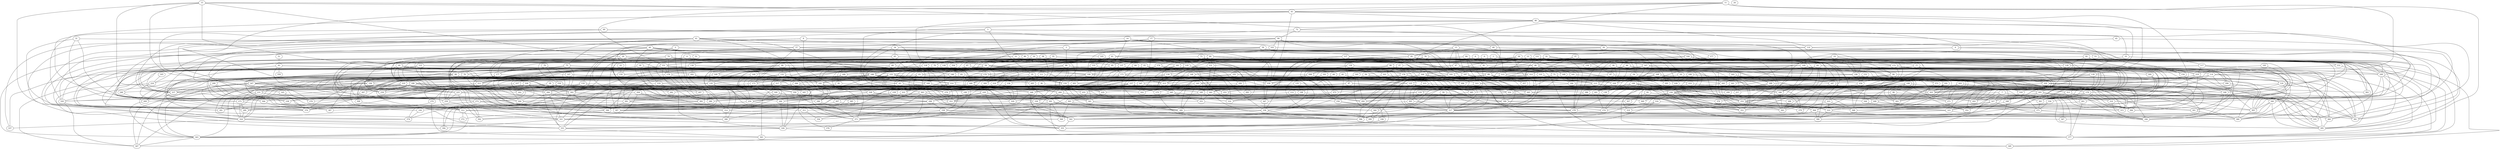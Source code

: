 strict graph "gnp_random_graph(400,0.015)" {
0;
1;
2;
3;
4;
5;
6;
7;
8;
9;
10;
11;
12;
13;
14;
15;
16;
17;
18;
19;
20;
21;
22;
23;
24;
25;
26;
27;
28;
29;
30;
31;
32;
33;
34;
35;
36;
37;
38;
39;
40;
41;
42;
43;
44;
45;
46;
47;
48;
49;
50;
51;
52;
53;
54;
55;
56;
57;
58;
59;
60;
61;
62;
63;
64;
65;
66;
67;
68;
69;
70;
71;
72;
73;
74;
75;
76;
77;
78;
79;
80;
81;
82;
83;
84;
85;
86;
87;
88;
89;
90;
91;
92;
93;
94;
95;
96;
97;
98;
99;
100;
101;
102;
103;
104;
105;
106;
107;
108;
109;
110;
111;
112;
113;
114;
115;
116;
117;
118;
119;
120;
121;
122;
123;
124;
125;
126;
127;
128;
129;
130;
131;
132;
133;
134;
135;
136;
137;
138;
139;
140;
141;
142;
143;
144;
145;
146;
147;
148;
149;
150;
151;
152;
153;
154;
155;
156;
157;
158;
159;
160;
161;
162;
163;
164;
165;
166;
167;
168;
169;
170;
171;
172;
173;
174;
175;
176;
177;
178;
179;
180;
181;
182;
183;
184;
185;
186;
187;
188;
189;
190;
191;
192;
193;
194;
195;
196;
197;
198;
199;
200;
201;
202;
203;
204;
205;
206;
207;
208;
209;
210;
211;
212;
213;
214;
215;
216;
217;
218;
219;
220;
221;
222;
223;
224;
225;
226;
227;
228;
229;
230;
231;
232;
233;
234;
235;
236;
237;
238;
239;
240;
241;
242;
243;
244;
245;
246;
247;
248;
249;
250;
251;
252;
253;
254;
255;
256;
257;
258;
259;
260;
261;
262;
263;
264;
265;
266;
267;
268;
269;
270;
271;
272;
273;
274;
275;
276;
277;
278;
279;
280;
281;
282;
283;
284;
285;
286;
287;
288;
289;
290;
291;
292;
293;
294;
295;
296;
297;
298;
299;
300;
301;
302;
303;
304;
305;
306;
307;
308;
309;
310;
311;
312;
313;
314;
315;
316;
317;
318;
319;
320;
321;
322;
323;
324;
325;
326;
327;
328;
329;
330;
331;
332;
333;
334;
335;
336;
337;
338;
339;
340;
341;
342;
343;
344;
345;
346;
347;
348;
349;
350;
351;
352;
353;
354;
355;
356;
357;
358;
359;
360;
361;
362;
363;
364;
365;
366;
367;
368;
369;
370;
371;
372;
373;
374;
375;
376;
377;
378;
379;
380;
381;
382;
383;
384;
385;
386;
387;
388;
389;
390;
391;
392;
393;
394;
395;
396;
397;
398;
399;
0 -- 320  [is_available=True, prob="0.679645601974"];
0 -- 95  [is_available=True, prob="0.790019037226"];
0 -- 54  [is_available=True, prob="0.395964066493"];
0 -- 377  [is_available=True, prob="0.363215253282"];
0 -- 91  [is_available=True, prob="1.0"];
0 -- 223  [is_available=True, prob="0.750804526334"];
1 -- 353  [is_available=True, prob="1.0"];
1 -- 324  [is_available=True, prob="0.544970585713"];
1 -- 243  [is_available=True, prob="0.21635252491"];
1 -- 313  [is_available=True, prob="1.0"];
1 -- 249  [is_available=True, prob="0.0806254782501"];
1 -- 95  [is_available=True, prob="0.00327960395679"];
2 -- 226  [is_available=True, prob="0.223494877987"];
2 -- 282  [is_available=True, prob="0.807001722435"];
2 -- 60  [is_available=True, prob="1.0"];
2 -- 250  [is_available=True, prob="1.0"];
2 -- 102  [is_available=True, prob="0.704553345137"];
3 -- 196  [is_available=True, prob="0.715447610945"];
3 -- 10  [is_available=True, prob="0.38996783559"];
3 -- 20  [is_available=True, prob="0.103111880903"];
3 -- 85  [is_available=True, prob="0.348660464331"];
3 -- 343  [is_available=True, prob="0.567226260669"];
3 -- 88  [is_available=True, prob="1.0"];
3 -- 298  [is_available=True, prob="0.597866639148"];
4 -- 240  [is_available=True, prob="0.0581241886365"];
4 -- 250  [is_available=True, prob="0.972760253046"];
4 -- 172  [is_available=True, prob="1.0"];
4 -- 262  [is_available=True, prob="0.972739860661"];
5 -- 249  [is_available=True, prob="1.0"];
5 -- 33  [is_available=True, prob="0.200553745397"];
5 -- 35  [is_available=True, prob="1.0"];
5 -- 237  [is_available=True, prob="0.827086132594"];
5 -- 41  [is_available=True, prob="0.810950983222"];
6 -- 81  [is_available=True, prob="0.985844748178"];
6 -- 290  [is_available=True, prob="1.0"];
6 -- 252  [is_available=True, prob="1.0"];
6 -- 362  [is_available=True, prob="0.992226746359"];
6 -- 177  [is_available=True, prob="0.640102901082"];
7 -- 331  [is_available=True, prob="1.0"];
7 -- 292  [is_available=True, prob="0.30284173466"];
7 -- 261  [is_available=True, prob="0.179159506127"];
7 -- 327  [is_available=True, prob="0.802066666572"];
8 -- 324  [is_available=True, prob="0.190742519113"];
8 -- 199  [is_available=True, prob="0.776187295058"];
8 -- 103  [is_available=True, prob="0.206950205442"];
8 -- 150  [is_available=True, prob="1.0"];
8 -- 376  [is_available=True, prob="0.319010730427"];
8 -- 62  [is_available=True, prob="1.0"];
8 -- 383  [is_available=True, prob="0.404147345949"];
9 -- 80  [is_available=True, prob="0.348727065874"];
9 -- 154  [is_available=True, prob="0.971560671145"];
9 -- 12  [is_available=True, prob="1.0"];
9 -- 381  [is_available=True, prob="0.915967607208"];
10 -- 384  [is_available=True, prob="0.761780133118"];
10 -- 228  [is_available=True, prob="0.749460499834"];
10 -- 247  [is_available=True, prob="0.241981802595"];
11 -- 194  [is_available=True, prob="0.323571862574"];
11 -- 43  [is_available=True, prob="0.114762951107"];
11 -- 395  [is_available=True, prob="0.684011249124"];
11 -- 114  [is_available=True, prob="0.468142495474"];
11 -- 151  [is_available=True, prob="0.979660262394"];
11 -- 87  [is_available=True, prob="0.975908958258"];
12 -- 362  [is_available=True, prob="0.184516309952"];
12 -- 141  [is_available=True, prob="0.882109380933"];
12 -- 113  [is_available=True, prob="0.0469377093556"];
12 -- 23  [is_available=True, prob="0.323451746506"];
12 -- 219  [is_available=True, prob="1.0"];
12 -- 126  [is_available=True, prob="0.677063343305"];
13 -- 196  [is_available=True, prob="0.486396984264"];
13 -- 197  [is_available=True, prob="1.0"];
13 -- 70  [is_available=True, prob="0.57264008575"];
13 -- 47  [is_available=True, prob="0.469499833994"];
13 -- 212  [is_available=True, prob="0.0559949873228"];
13 -- 85  [is_available=True, prob="0.512291549715"];
13 -- 94  [is_available=True, prob="0.452457308898"];
14 -- 57  [is_available=True, prob="0.355863613128"];
14 -- 113  [is_available=True, prob="1.0"];
14 -- 230  [is_available=True, prob="0.363399396646"];
14 -- 95  [is_available=True, prob="1.0"];
15 -- 98  [is_available=True, prob="0.641748611747"];
15 -- 231  [is_available=True, prob="0.184360806542"];
15 -- 264  [is_available=True, prob="0.517591212277"];
15 -- 43  [is_available=True, prob="1.0"];
15 -- 178  [is_available=True, prob="0.744670847946"];
15 -- 372  [is_available=True, prob="1.0"];
15 -- 89  [is_available=True, prob="0.0417312929526"];
16 -- 129  [is_available=True, prob="0.81828411084"];
16 -- 132  [is_available=True, prob="0.0988624562063"];
16 -- 140  [is_available=True, prob="0.92034793192"];
16 -- 54  [is_available=True, prob="1.0"];
16 -- 25  [is_available=True, prob="0.412611482651"];
16 -- 63  [is_available=True, prob="0.990526366058"];
17 -- 70  [is_available=True, prob="0.619830199452"];
17 -- 203  [is_available=True, prob="0.0901810246775"];
17 -- 304  [is_available=True, prob="0.535914447969"];
17 -- 49  [is_available=True, prob="0.920410776617"];
17 -- 147  [is_available=True, prob="1.0"];
17 -- 309  [is_available=True, prob="0.762507376733"];
17 -- 156  [is_available=True, prob="0.673417563098"];
18 -- 297  [is_available=True, prob="0.0444465403235"];
18 -- 274  [is_available=True, prob="0.791313833428"];
18 -- 211  [is_available=True, prob="1.0"];
18 -- 221  [is_available=True, prob="0.305071612917"];
18 -- 382  [is_available=True, prob="0.709764272138"];
19 -- 364  [is_available=True, prob="0.425478368157"];
19 -- 115  [is_available=True, prob="0.576818847943"];
19 -- 172  [is_available=True, prob="0.581675868987"];
19 -- 243  [is_available=True, prob="0.730786533457"];
20 -- 225  [is_available=True, prob="0.0130795472221"];
20 -- 388  [is_available=True, prob="0.186055723369"];
20 -- 329  [is_available=True, prob="0.599014253182"];
20 -- 280  [is_available=True, prob="0.997016777294"];
20 -- 186  [is_available=True, prob="0.458513187856"];
20 -- 155  [is_available=True, prob="1.0"];
21 -- 68  [is_available=True, prob="1.0"];
21 -- 328  [is_available=True, prob="0.892078972426"];
21 -- 201  [is_available=True, prob="0.876680960404"];
21 -- 275  [is_available=True, prob="0.806684964489"];
21 -- 292  [is_available=True, prob="0.263408042139"];
21 -- 283  [is_available=True, prob="0.589922921963"];
21 -- 95  [is_available=True, prob="1.0"];
22 -- 150  [is_available=True, prob="0.636955173773"];
23 -- 384  [is_available=True, prob="0.348880933876"];
23 -- 324  [is_available=True, prob="1.0"];
23 -- 229  [is_available=True, prob="0.619237464246"];
23 -- 358  [is_available=True, prob="1.0"];
23 -- 231  [is_available=True, prob="0.415457931206"];
23 -- 329  [is_available=True, prob="0.540891052944"];
23 -- 63  [is_available=True, prob="1.0"];
25 -- 176  [is_available=True, prob="0.78122527988"];
25 -- 98  [is_available=True, prob="0.496641329477"];
25 -- 199  [is_available=True, prob="1.0"];
25 -- 360  [is_available=True, prob="0.645014966123"];
25 -- 393  [is_available=True, prob="1.0"];
25 -- 140  [is_available=True, prob="0.758399881381"];
25 -- 147  [is_available=True, prob="0.186219541165"];
25 -- 182  [is_available=True, prob="0.779773700671"];
25 -- 284  [is_available=True, prob="1.0"];
26 -- 128  [is_available=True, prob="0.054167015591"];
26 -- 228  [is_available=True, prob="0.846193190112"];
26 -- 70  [is_available=True, prob="0.591739138932"];
26 -- 102  [is_available=True, prob="0.632229252837"];
26 -- 397  [is_available=True, prob="1.0"];
26 -- 313  [is_available=True, prob="0.706982572319"];
26 -- 164  [is_available=True, prob="0.25585676628"];
26 -- 315  [is_available=True, prob="0.382479287707"];
27 -- 368  [is_available=True, prob="0.0034944954703"];
27 -- 221  [is_available=True, prob="0.0631802017553"];
27 -- 134  [is_available=True, prob="0.476091588567"];
28 -- 275  [is_available=True, prob="1.0"];
28 -- 289  [is_available=True, prob="0.257547181115"];
28 -- 274  [is_available=True, prob="0.111780030984"];
28 -- 235  [is_available=True, prob="0.575663975498"];
29 -- 192  [is_available=True, prob="1.0"];
29 -- 320  [is_available=True, prob="1.0"];
29 -- 76  [is_available=True, prob="0.24880642798"];
29 -- 48  [is_available=True, prob="0.0385041286606"];
29 -- 307  [is_available=True, prob="0.816034142856"];
29 -- 284  [is_available=True, prob="0.860809139707"];
30 -- 115  [is_available=True, prob="1.0"];
30 -- 256  [is_available=True, prob="1.0"];
30 -- 67  [is_available=True, prob="0.284393632195"];
30 -- 196  [is_available=True, prob="0.597212390432"];
30 -- 183  [is_available=True, prob="0.532256889763"];
31 -- 304  [is_available=True, prob="1.0"];
31 -- 57  [is_available=True, prob="0.490364786112"];
31 -- 238  [is_available=True, prob="0.561201887343"];
31 -- 376  [is_available=True, prob="0.0631904453241"];
32 -- 137  [is_available=True, prob="0.178893774466"];
32 -- 48  [is_available=True, prob="0.758472637025"];
32 -- 273  [is_available=True, prob="0.200187322893"];
32 -- 278  [is_available=True, prob="0.623661388995"];
32 -- 249  [is_available=True, prob="0.695090817627"];
32 -- 89  [is_available=True, prob="1.0"];
32 -- 223  [is_available=True, prob="0.1354531647"];
33 -- 268  [is_available=True, prob="0.34004930352"];
33 -- 172  [is_available=True, prob="0.211205387137"];
34 -- 80  [is_available=True, prob="1.0"];
34 -- 65  [is_available=True, prob="0.0452828531299"];
34 -- 395  [is_available=True, prob="0.0565401170037"];
34 -- 229  [is_available=True, prob="1.0"];
34 -- 391  [is_available=True, prob="0.411956344481"];
35 -- 386  [is_available=True, prob="0.802581418253"];
35 -- 262  [is_available=True, prob="1.0"];
35 -- 268  [is_available=True, prob="1.0"];
35 -- 390  [is_available=True, prob="0.974641681599"];
35 -- 158  [is_available=True, prob="0.980305455325"];
35 -- 159  [is_available=True, prob="0.635071343787"];
36 -- 265  [is_available=True, prob="0.847416040294"];
36 -- 302  [is_available=True, prob="1.0"];
37 -- 48  [is_available=True, prob="1.0"];
37 -- 67  [is_available=True, prob="0.0861436743179"];
37 -- 212  [is_available=True, prob="0.70780899697"];
38 -- 97  [is_available=True, prob="0.622514035418"];
38 -- 314  [is_available=True, prob="0.947825966629"];
38 -- 291  [is_available=True, prob="1.0"];
38 -- 332  [is_available=True, prob="0.398843645626"];
38 -- 327  [is_available=True, prob="1.0"];
39 -- 224  [is_available=True, prob="0.932001687411"];
39 -- 196  [is_available=True, prob="0.770632988472"];
39 -- 102  [is_available=True, prob="1.0"];
39 -- 78  [is_available=True, prob="0.526062129758"];
39 -- 61  [is_available=True, prob="1.0"];
39 -- 190  [is_available=True, prob="1.0"];
40 -- 290  [is_available=True, prob="0.134694428044"];
40 -- 329  [is_available=True, prob="1.0"];
40 -- 76  [is_available=True, prob="0.497030229823"];
40 -- 52  [is_available=True, prob="0.0533876077087"];
40 -- 276  [is_available=True, prob="0.537980634312"];
40 -- 58  [is_available=True, prob="0.753037396802"];
40 -- 220  [is_available=True, prob="1.0"];
40 -- 350  [is_available=True, prob="0.813413422465"];
41 -- 192  [is_available=True, prob="0.611701368672"];
41 -- 259  [is_available=True, prob="0.723690289978"];
41 -- 75  [is_available=True, prob="1.0"];
41 -- 110  [is_available=True, prob="1.0"];
41 -- 337  [is_available=True, prob="0.279949919513"];
41 -- 309  [is_available=True, prob="0.977141988571"];
41 -- 374  [is_available=True, prob="0.00622898399033"];
41 -- 120  [is_available=True, prob="1.0"];
41 -- 188  [is_available=True, prob="1.0"];
42 -- 323  [is_available=True, prob="1.0"];
42 -- 358  [is_available=True, prob="0.606188624759"];
42 -- 214  [is_available=True, prob="0.901589740968"];
43 -- 230  [is_available=True, prob="0.0102765649199"];
43 -- 203  [is_available=True, prob="0.162000877643"];
43 -- 46  [is_available=True, prob="0.914902077181"];
43 -- 275  [is_available=True, prob="0.13439889262"];
43 -- 139  [is_available=True, prob="0.0673505851483"];
43 -- 118  [is_available=True, prob="0.102349560871"];
44 -- 218  [is_available=True, prob="0.599371557846"];
44 -- 318  [is_available=True, prob="1.0"];
44 -- 198  [is_available=True, prob="0.134856307954"];
45 -- 340  [is_available=True, prob="0.899181957395"];
45 -- 110  [is_available=True, prob="1.0"];
46 -- 72  [is_available=True, prob="0.271773051974"];
46 -- 110  [is_available=True, prob="0.840776137298"];
46 -- 360  [is_available=True, prob="0.272164203528"];
46 -- 247  [is_available=True, prob="0.975353061261"];
46 -- 319  [is_available=True, prob="0.668588296507"];
46 -- 252  [is_available=True, prob="1.0"];
46 -- 63  [is_available=True, prob="0.127353109179"];
47 -- 71  [is_available=True, prob="1.0"];
47 -- 361  [is_available=True, prob="1.0"];
47 -- 399  [is_available=True, prob="1.0"];
47 -- 178  [is_available=True, prob="1.0"];
47 -- 373  [is_available=True, prob="1.0"];
47 -- 281  [is_available=True, prob="0.00886954941013"];
48 -- 294  [is_available=True, prob="0.560926293"];
48 -- 101  [is_available=True, prob="1.0"];
48 -- 166  [is_available=True, prob="0.369724486779"];
48 -- 149  [is_available=True, prob="0.192450792581"];
48 -- 56  [is_available=True, prob="1.0"];
48 -- 155  [is_available=True, prob="0.371129278181"];
48 -- 124  [is_available=True, prob="0.703724023007"];
49 -- 360  [is_available=True, prob="1.0"];
49 -- 284  [is_available=True, prob="0.552491429478"];
49 -- 85  [is_available=True, prob="1.0"];
49 -- 241  [is_available=True, prob="0.751164618756"];
50 -- 192  [is_available=True, prob="0.312870388141"];
50 -- 53  [is_available=True, prob="0.622024272339"];
50 -- 277  [is_available=True, prob="0.548988464919"];
50 -- 159  [is_available=True, prob="1.0"];
50 -- 253  [is_available=True, prob="0.125083224215"];
50 -- 319  [is_available=True, prob="0.0841498099086"];
51 -- 93  [is_available=True, prob="0.635272697872"];
52 -- 136  [is_available=True, prob="0.379993988516"];
52 -- 302  [is_available=True, prob="0.385338655027"];
52 -- 206  [is_available=True, prob="0.376760385706"];
53 -- 117  [is_available=True, prob="0.535887269208"];
54 -- 396  [is_available=True, prob="0.711323579883"];
54 -- 220  [is_available=True, prob="0.921154193839"];
54 -- 233  [is_available=True, prob="0.0207720424848"];
55 -- 354  [is_available=True, prob="0.43324941926"];
55 -- 355  [is_available=True, prob="0.061862356119"];
55 -- 388  [is_available=True, prob="0.177307014527"];
55 -- 169  [is_available=True, prob="0.0024820649698"];
55 -- 77  [is_available=True, prob="0.203891022136"];
55 -- 310  [is_available=True, prob="1.0"];
55 -- 89  [is_available=True, prob="1.0"];
56 -- 228  [is_available=True, prob="1.0"];
56 -- 295  [is_available=True, prob="0.977231097166"];
56 -- 210  [is_available=True, prob="0.36431124161"];
56 -- 245  [is_available=True, prob="0.325200497112"];
56 -- 317  [is_available=True, prob="0.4665301103"];
56 -- 382  [is_available=True, prob="0.414145328632"];
57 -- 261  [is_available=True, prob="0.711778458427"];
57 -- 105  [is_available=True, prob="0.963822931224"];
57 -- 173  [is_available=True, prob="0.314293399599"];
57 -- 80  [is_available=True, prob="0.994956933961"];
57 -- 302  [is_available=True, prob="0.00775461931685"];
57 -- 250  [is_available=True, prob="0.885417142087"];
58 -- 259  [is_available=True, prob="0.988658895252"];
58 -- 326  [is_available=True, prob="0.395033652784"];
58 -- 369  [is_available=True, prob="0.6282799192"];
58 -- 170  [is_available=True, prob="0.710537817529"];
58 -- 200  [is_available=True, prob="1.0"];
58 -- 338  [is_available=True, prob="0.173958064707"];
58 -- 190  [is_available=True, prob="0.876132244571"];
58 -- 159  [is_available=True, prob="0.453807983953"];
59 -- 268  [is_available=True, prob="0.0325192037463"];
59 -- 317  [is_available=True, prob="0.815354829436"];
59 -- 389  [is_available=True, prob="0.978300359677"];
60 -- 128  [is_available=True, prob="0.52771921087"];
60 -- 395  [is_available=True, prob="0.632225072659"];
60 -- 326  [is_available=True, prob="0.578242446984"];
60 -- 267  [is_available=True, prob="0.194480442866"];
60 -- 300  [is_available=True, prob="1.0"];
60 -- 174  [is_available=True, prob="1.0"];
60 -- 272  [is_available=True, prob="0.068707848353"];
60 -- 245  [is_available=True, prob="0.93266964998"];
60 -- 348  [is_available=True, prob="0.620454649153"];
60 -- 95  [is_available=True, prob="0.384694190779"];
61 -- 388  [is_available=True, prob="0.444197177"];
61 -- 133  [is_available=True, prob="1.0"];
61 -- 237  [is_available=True, prob="0.611263989855"];
61 -- 185  [is_available=True, prob="0.369976392977"];
61 -- 153  [is_available=True, prob="1.0"];
61 -- 293  [is_available=True, prob="0.529119895909"];
61 -- 159  [is_available=True, prob="0.942837220512"];
62 -- 325  [is_available=True, prob="1.0"];
62 -- 335  [is_available=True, prob="0.693297683701"];
62 -- 144  [is_available=True, prob="1.0"];
62 -- 213  [is_available=True, prob="0.129285083402"];
62 -- 346  [is_available=True, prob="0.036432307991"];
62 -- 252  [is_available=True, prob="0.0124278165116"];
63 -- 345  [is_available=True, prob="1.0"];
63 -- 248  [is_available=True, prob="0.369178679062"];
63 -- 185  [is_available=True, prob="0.923532325688"];
63 -- 286  [is_available=True, prob="0.594561319599"];
64 -- 275  [is_available=True, prob="0.313198131172"];
64 -- 171  [is_available=True, prob="0.580217761438"];
64 -- 236  [is_available=True, prob="1.0"];
64 -- 389  [is_available=True, prob="0.883137127484"];
65 -- 230  [is_available=True, prob="0.692184436928"];
65 -- 329  [is_available=True, prob="0.128199181441"];
65 -- 181  [is_available=True, prob="0.546687978013"];
65 -- 183  [is_available=True, prob="0.742145279442"];
65 -- 281  [is_available=True, prob="0.755004289659"];
65 -- 218  [is_available=True, prob="0.49012139641"];
65 -- 382  [is_available=True, prob="1.0"];
66 -- 241  [is_available=True, prob="0.479062010788"];
66 -- 365  [is_available=True, prob="1.0"];
66 -- 208  [is_available=True, prob="0.222166708463"];
66 -- 113  [is_available=True, prob="0.307092654769"];
66 -- 371  [is_available=True, prob="1.0"];
66 -- 281  [is_available=True, prob="0.249724644344"];
66 -- 154  [is_available=True, prob="0.536293928873"];
66 -- 187  [is_available=True, prob="1.0"];
66 -- 191  [is_available=True, prob="0.539044011634"];
67 -- 147  [is_available=True, prob="0.512151296441"];
67 -- 244  [is_available=True, prob="1.0"];
68 -- 192  [is_available=True, prob="0.735688686707"];
68 -- 196  [is_available=True, prob="0.973204233313"];
68 -- 302  [is_available=True, prob="0.685278047586"];
68 -- 176  [is_available=True, prob="1.0"];
68 -- 376  [is_available=True, prob="0.394718645317"];
68 -- 243  [is_available=True, prob="0.65845403012"];
68 -- 120  [is_available=True, prob="0.323931832313"];
69 -- 320  [is_available=True, prob="0.743031251237"];
69 -- 276  [is_available=True, prob="0.745438364452"];
69 -- 99  [is_available=True, prob="0.581700595388"];
69 -- 124  [is_available=True, prob="0.676177454827"];
70 -- 301  [is_available=True, prob="0.358181419834"];
70 -- 216  [is_available=True, prob="1.0"];
70 -- 207  [is_available=True, prob="0.282333358853"];
71 -- 325  [is_available=True, prob="0.423442343334"];
71 -- 361  [is_available=True, prob="0.913761886905"];
71 -- 207  [is_available=True, prob="1.0"];
71 -- 184  [is_available=True, prob="0.625669943874"];
71 -- 115  [is_available=True, prob="0.706067903175"];
71 -- 119  [is_available=True, prob="1.0"];
71 -- 120  [is_available=True, prob="0.893744933064"];
72 -- 241  [is_available=True, prob="0.904983598462"];
72 -- 99  [is_available=True, prob="0.0389209594571"];
72 -- 279  [is_available=True, prob="1.0"];
73 -- 352  [is_available=True, prob="0.691132160322"];
73 -- 185  [is_available=True, prob="0.500732656983"];
73 -- 118  [is_available=True, prob="0.858507727321"];
74 -- 137  [is_available=True, prob="0.796431186087"];
74 -- 172  [is_available=True, prob="0.503369214515"];
74 -- 397  [is_available=True, prob="0.185731626138"];
74 -- 304  [is_available=True, prob="0.0498787499299"];
74 -- 178  [is_available=True, prob="0.269206487745"];
74 -- 83  [is_available=True, prob="0.892842300218"];
74 -- 361  [is_available=True, prob="0.710791440451"];
74 -- 186  [is_available=True, prob="0.862447153585"];
75 -- 390  [is_available=True, prob="0.558664799995"];
75 -- 294  [is_available=True, prob="1.0"];
75 -- 332  [is_available=True, prob="0.927133983891"];
75 -- 237  [is_available=True, prob="0.999682753361"];
75 -- 76  [is_available=True, prob="0.848098840985"];
75 -- 146  [is_available=True, prob="0.481441568518"];
75 -- 382  [is_available=True, prob="0.863734509732"];
76 -- 302  [is_available=True, prob="0.741595504443"];
76 -- 145  [is_available=True, prob="1.0"];
76 -- 211  [is_available=True, prob="0.0676677748824"];
76 -- 379  [is_available=True, prob="0.331392622352"];
77 -- 271  [is_available=True, prob="0.345866526491"];
77 -- 183  [is_available=True, prob="0.573874787294"];
77 -- 148  [is_available=True, prob="0.494673309049"];
78 -- 170  [is_available=True, prob="0.979621263698"];
78 -- 349  [is_available=True, prob="0.484871230582"];
78 -- 175  [is_available=True, prob="0.120198556148"];
78 -- 368  [is_available=True, prob="0.876090260977"];
78 -- 214  [is_available=True, prob="1.0"];
78 -- 90  [is_available=True, prob="1.0"];
78 -- 317  [is_available=True, prob="0.464503402986"];
79 -- 234  [is_available=True, prob="0.240818629331"];
79 -- 107  [is_available=True, prob="0.308254155358"];
80 -- 137  [is_available=True, prob="0.00404596596658"];
80 -- 386  [is_available=True, prob="0.820238707482"];
80 -- 177  [is_available=True, prob="0.28508825714"];
80 -- 278  [is_available=True, prob="0.186477971412"];
80 -- 312  [is_available=True, prob="0.0734244317442"];
81 -- 265  [is_available=True, prob="0.934989168775"];
81 -- 162  [is_available=True, prob="1.0"];
81 -- 309  [is_available=True, prob="0.648982792527"];
82 -- 369  [is_available=True, prob="0.397532510617"];
82 -- 307  [is_available=True, prob="0.314167054969"];
82 -- 381  [is_available=True, prob="0.0700701440102"];
83 -- 240  [is_available=True, prob="0.175981418196"];
83 -- 376  [is_available=True, prob="0.634122813929"];
83 -- 125  [is_available=True, prob="1.0"];
84 -- 225  [is_available=True, prob="0.0125683601427"];
84 -- 295  [is_available=True, prob="0.635649447926"];
84 -- 232  [is_available=True, prob="1.0"];
84 -- 137  [is_available=True, prob="0.711073741565"];
84 -- 234  [is_available=True, prob="0.319046465035"];
84 -- 240  [is_available=True, prob="0.238736423219"];
84 -- 146  [is_available=True, prob="1.0"];
84 -- 265  [is_available=True, prob="0.777626689806"];
84 -- 346  [is_available=True, prob="0.52721131936"];
84 -- 156  [is_available=True, prob="0.0530686311417"];
84 -- 94  [is_available=True, prob="0.517804927236"];
85 -- 167  [is_available=True, prob="0.22922294967"];
85 -- 264  [is_available=True, prob="0.605893991132"];
85 -- 361  [is_available=True, prob="0.115917058607"];
85 -- 335  [is_available=True, prob="0.556010495747"];
85 -- 242  [is_available=True, prob="0.458905144562"];
85 -- 151  [is_available=True, prob="1.0"];
85 -- 345  [is_available=True, prob="0.243778055604"];
85 -- 383  [is_available=True, prob="0.723130878072"];
85 -- 159  [is_available=True, prob="1.0"];
86 -- 258  [is_available=True, prob="1.0"];
86 -- 132  [is_available=True, prob="0.330778878737"];
86 -- 230  [is_available=True, prob="0.720585384328"];
86 -- 358  [is_available=True, prob="0.0301698668947"];
86 -- 330  [is_available=True, prob="0.148029421568"];
86 -- 366  [is_available=True, prob="0.230028489557"];
86 -- 377  [is_available=True, prob="0.931054660471"];
87 -- 257  [is_available=True, prob="0.805533967547"];
87 -- 322  [is_available=True, prob="0.8068986665"];
87 -- 361  [is_available=True, prob="1.0"];
87 -- 239  [is_available=True, prob="0.671210386545"];
87 -- 278  [is_available=True, prob="0.314489054762"];
87 -- 175  [is_available=True, prob="1.0"];
88 -- 228  [is_available=True, prob="1.0"];
88 -- 205  [is_available=True, prob="1.0"];
88 -- 237  [is_available=True, prob="0.0109626686098"];
88 -- 240  [is_available=True, prob="0.322634549725"];
88 -- 113  [is_available=True, prob="0.499582229356"];
88 -- 120  [is_available=True, prob="0.360337567426"];
88 -- 260  [is_available=True, prob="1.0"];
88 -- 251  [is_available=True, prob="1.0"];
89 -- 320  [is_available=True, prob="0.724577923078"];
89 -- 357  [is_available=True, prob="0.289040961613"];
89 -- 374  [is_available=True, prob="1.0"];
89 -- 184  [is_available=True, prob="0.452561389365"];
89 -- 377  [is_available=True, prob="0.245419300561"];
89 -- 317  [is_available=True, prob="0.309097441901"];
90 -- 164  [is_available=True, prob="0.501167117941"];
90 -- 102  [is_available=True, prob="0.573554240631"];
90 -- 380  [is_available=True, prob="0.193123313097"];
90 -- 396  [is_available=True, prob="0.531829485739"];
90 -- 142  [is_available=True, prob="0.633435350059"];
90 -- 246  [is_available=True, prob="0.246581431385"];
90 -- 252  [is_available=True, prob="0.0656997730106"];
91 -- 299  [is_available=True, prob="0.676599695033"];
91 -- 275  [is_available=True, prob="0.564047381956"];
92 -- 128  [is_available=True, prob="0.176004400285"];
92 -- 331  [is_available=True, prob="0.959687217942"];
92 -- 236  [is_available=True, prob="1.0"];
92 -- 365  [is_available=True, prob="0.606313476017"];
92 -- 219  [is_available=True, prob="0.0476539019539"];
92 -- 348  [is_available=True, prob="0.404200634892"];
93 -- 258  [is_available=True, prob="0.994179602829"];
93 -- 387  [is_available=True, prob="1.0"];
93 -- 359  [is_available=True, prob="0.466835482607"];
93 -- 332  [is_available=True, prob="0.553986253885"];
93 -- 188  [is_available=True, prob="0.335044863313"];
94 -- 257  [is_available=True, prob="0.12565443992"];
94 -- 115  [is_available=True, prob="0.486442909328"];
94 -- 293  [is_available=True, prob="1.0"];
95 -- 171  [is_available=True, prob="0.115038644736"];
95 -- 206  [is_available=True, prob="0.302987785128"];
95 -- 347  [is_available=True, prob="0.345885908488"];
96 -- 393  [is_available=True, prob="1.0"];
96 -- 306  [is_available=True, prob="1.0"];
96 -- 301  [is_available=True, prob="0.0569719609308"];
97 -- 188  [is_available=True, prob="0.566504319908"];
97 -- 180  [is_available=True, prob="0.806392651156"];
97 -- 149  [is_available=True, prob="1.0"];
98 -- 224  [is_available=True, prob="1.0"];
98 -- 390  [is_available=True, prob="0.263980256837"];
98 -- 391  [is_available=True, prob="0.102615872686"];
98 -- 115  [is_available=True, prob="0.352183768137"];
98 -- 254  [is_available=True, prob="0.0466997197427"];
98 -- 350  [is_available=True, prob="0.906461590991"];
99 -- 166  [is_available=True, prob="1.0"];
99 -- 103  [is_available=True, prob="0.699822181511"];
99 -- 235  [is_available=True, prob="0.106135294197"];
99 -- 116  [is_available=True, prob="1.0"];
99 -- 182  [is_available=True, prob="0.788430488302"];
99 -- 317  [is_available=True, prob="0.712553429841"];
100 -- 138  [is_available=True, prob="0.112507707252"];
100 -- 381  [is_available=True, prob="0.134494586117"];
100 -- 228  [is_available=True, prob="0.0643696997888"];
100 -- 125  [is_available=True, prob="0.267906981796"];
100 -- 333  [is_available=True, prob="1.0"];
101 -- 376  [is_available=True, prob="1.0"];
101 -- 386  [is_available=True, prob="0.457652623733"];
101 -- 220  [is_available=True, prob="0.555062378622"];
101 -- 173  [is_available=True, prob="0.222460158133"];
102 -- 395  [is_available=True, prob="0.530468304918"];
102 -- 396  [is_available=True, prob="1.0"];
102 -- 271  [is_available=True, prob="0.139128765043"];
102 -- 339  [is_available=True, prob="1.0"];
103 -- 104  [is_available=True, prob="0.591016996954"];
103 -- 126  [is_available=True, prob="0.225671106626"];
104 -- 137  [is_available=True, prob="0.473761807461"];
104 -- 365  [is_available=True, prob="0.133862942749"];
104 -- 176  [is_available=True, prob="0.151729470841"];
104 -- 153  [is_available=True, prob="0.423394422897"];
104 -- 154  [is_available=True, prob="0.0788476932617"];
104 -- 190  [is_available=True, prob="0.412435071868"];
105 -- 129  [is_available=True, prob="0.731169321623"];
106 -- 225  [is_available=True, prob="0.715388885384"];
106 -- 321  [is_available=True, prob="0.57407065743"];
106 -- 138  [is_available=True, prob="0.285271567749"];
106 -- 395  [is_available=True, prob="0.726091869236"];
106 -- 236  [is_available=True, prob="0.287025775761"];
106 -- 179  [is_available=True, prob="0.184996447752"];
106 -- 119  [is_available=True, prob="0.0252535105034"];
106 -- 315  [is_available=True, prob="1.0"];
106 -- 284  [is_available=True, prob="0.722422290654"];
107 -- 192  [is_available=True, prob="0.76608995884"];
107 -- 320  [is_available=True, prob="0.575795208769"];
107 -- 284  [is_available=True, prob="0.810391155019"];
107 -- 365  [is_available=True, prob="0.270275857995"];
108 -- 293  [is_available=True, prob="0.374643463438"];
108 -- 369  [is_available=True, prob="0.88773666336"];
108 -- 393  [is_available=True, prob="0.374870045287"];
108 -- 398  [is_available=True, prob="0.764696506265"];
108 -- 241  [is_available=True, prob="0.383823665278"];
108 -- 244  [is_available=True, prob="0.969475017958"];
108 -- 283  [is_available=True, prob="1.0"];
109 -- 323  [is_available=True, prob="0.25457816129"];
109 -- 327  [is_available=True, prob="0.847581223075"];
109 -- 114  [is_available=True, prob="0.139134753939"];
109 -- 259  [is_available=True, prob="1.0"];
109 -- 312  [is_available=True, prob="0.910294090874"];
109 -- 346  [is_available=True, prob="0.141412582705"];
109 -- 380  [is_available=True, prob="0.388086242179"];
110 -- 254  [is_available=True, prob="0.871748989021"];
110 -- 127  [is_available=True, prob="0.875302607227"];
111 -- 216  [is_available=True, prob="0.785853399767"];
111 -- 309  [is_available=True, prob="0.378271541799"];
111 -- 398  [is_available=True, prob="1.0"];
112 -- 298  [is_available=True, prob="1.0"];
112 -- 333  [is_available=True, prob="0.212073866956"];
113 -- 357  [is_available=True, prob="0.998383934773"];
113 -- 252  [is_available=True, prob="0.736516170869"];
113 -- 143  [is_available=True, prob="0.243482442955"];
113 -- 342  [is_available=True, prob="1.0"];
113 -- 124  [is_available=True, prob="0.889855903832"];
114 -- 192  [is_available=True, prob="0.898367891876"];
114 -- 355  [is_available=True, prob="1.0"];
114 -- 398  [is_available=True, prob="0.211494823202"];
114 -- 179  [is_available=True, prob="0.000850729259675"];
114 -- 381  [is_available=True, prob="0.902508039952"];
115 -- 395  [is_available=True, prob="0.0914685049984"];
115 -- 273  [is_available=True, prob="1.0"];
115 -- 222  [is_available=True, prob="0.819903066189"];
115 -- 223  [is_available=True, prob="1.0"];
116 -- 339  [is_available=True, prob="1.0"];
116 -- 258  [is_available=True, prob="1.0"];
116 -- 284  [is_available=True, prob="0.321635289028"];
116 -- 166  [is_available=True, prob="0.585646723106"];
117 -- 387  [is_available=True, prob="0.252704894207"];
117 -- 361  [is_available=True, prob="0.996623600902"];
117 -- 377  [is_available=True, prob="0.165011609918"];
117 -- 249  [is_available=True, prob="0.477799296809"];
117 -- 250  [is_available=True, prob="0.444741967024"];
117 -- 219  [is_available=True, prob="0.284156034655"];
118 -- 173  [is_available=True, prob="1.0"];
118 -- 216  [is_available=True, prob="0.801698360915"];
118 -- 249  [is_available=True, prob="0.229995431429"];
118 -- 122  [is_available=True, prob="0.103230925587"];
118 -- 350  [is_available=True, prob="1.0"];
119 -- 332  [is_available=True, prob="0.134479963514"];
119 -- 305  [is_available=True, prob="1.0"];
119 -- 339  [is_available=True, prob="0.996000527961"];
119 -- 377  [is_available=True, prob="0.106263669486"];
120 -- 160  [is_available=True, prob="1.0"];
120 -- 258  [is_available=True, prob="0.678916590902"];
120 -- 138  [is_available=True, prob="0.629330499395"];
120 -- 290  [is_available=True, prob="0.729267385893"];
120 -- 183  [is_available=True, prob="0.33476033311"];
120 -- 388  [is_available=True, prob="1.0"];
121 -- 353  [is_available=True, prob="0.80982579335"];
121 -- 232  [is_available=True, prob="0.950727141084"];
121 -- 368  [is_available=True, prob="0.923419574661"];
121 -- 273  [is_available=True, prob="0.64248000276"];
121 -- 181  [is_available=True, prob="1.0"];
121 -- 249  [is_available=True, prob="0.366050433761"];
121 -- 248  [is_available=True, prob="0.63115328397"];
121 -- 185  [is_available=True, prob="0.770904375798"];
121 -- 383  [is_available=True, prob="0.699905664278"];
121 -- 377  [is_available=True, prob="0.111191146831"];
122 -- 292  [is_available=True, prob="1.0"];
122 -- 379  [is_available=True, prob="0.15404943567"];
122 -- 124  [is_available=True, prob="1.0"];
122 -- 317  [is_available=True, prob="0.366078618655"];
123 -- 169  [is_available=True, prob="0.0951531148679"];
123 -- 202  [is_available=True, prob="0.673413372408"];
123 -- 259  [is_available=True, prob="0.886817394168"];
123 -- 397  [is_available=True, prob="0.167392632633"];
123 -- 289  [is_available=True, prob="0.796637159411"];
124 -- 360  [is_available=True, prob="0.424495421855"];
124 -- 235  [is_available=True, prob="1.0"];
124 -- 340  [is_available=True, prob="0.829742781652"];
124 -- 325  [is_available=True, prob="1.0"];
125 -- 395  [is_available=True, prob="1.0"];
125 -- 237  [is_available=True, prob="1.0"];
125 -- 317  [is_available=True, prob="0.194671556675"];
126 -- 345  [is_available=True, prob="0.0514388168607"];
126 -- 190  [is_available=True, prob="0.89633648204"];
127 -- 197  [is_available=True, prob="1.0"];
127 -- 358  [is_available=True, prob="0.553246787352"];
127 -- 136  [is_available=True, prob="0.034646506343"];
127 -- 210  [is_available=True, prob="0.439862156653"];
127 -- 302  [is_available=True, prob="1.0"];
127 -- 252  [is_available=True, prob="0.859419644282"];
127 -- 253  [is_available=True, prob="1.0"];
128 -- 393  [is_available=True, prob="0.725251924839"];
128 -- 212  [is_available=True, prob="1.0"];
128 -- 361  [is_available=True, prob="0.414041085632"];
129 -- 322  [is_available=True, prob="1.0"];
129 -- 134  [is_available=True, prob="0.988955095132"];
129 -- 171  [is_available=True, prob="0.323091887091"];
129 -- 213  [is_available=True, prob="0.874696707098"];
129 -- 252  [is_available=True, prob="1.0"];
129 -- 349  [is_available=True, prob="0.383272261237"];
129 -- 351  [is_available=True, prob="0.137554507326"];
130 -- 208  [is_available=True, prob="0.908686031547"];
130 -- 266  [is_available=True, prob="0.976716002967"];
130 -- 203  [is_available=True, prob="0.727117361819"];
130 -- 306  [is_available=True, prob="1.0"];
131 -- 185  [is_available=True, prob="0.287143271754"];
131 -- 150  [is_available=True, prob="1.0"];
131 -- 295  [is_available=True, prob="0.816797781051"];
132 -- 389  [is_available=True, prob="1.0"];
132 -- 211  [is_available=True, prob="0.067750007404"];
132 -- 371  [is_available=True, prob="0.0565828503385"];
132 -- 335  [is_available=True, prob="0.745426016382"];
132 -- 210  [is_available=True, prob="0.562368847664"];
132 -- 275  [is_available=True, prob="0.445941643834"];
132 -- 279  [is_available=True, prob="0.34297260824"];
133 -- 337  [is_available=True, prob="0.512125161681"];
133 -- 318  [is_available=True, prob="0.608231949493"];
133 -- 190  [is_available=True, prob="0.947294181449"];
133 -- 159  [is_available=True, prob="0.974482459321"];
134 -- 256  [is_available=True, prob="0.568766685746"];
134 -- 215  [is_available=True, prob="0.964425198075"];
134 -- 186  [is_available=True, prob="0.746054726437"];
134 -- 157  [is_available=True, prob="0.172489762566"];
134 -- 287  [is_available=True, prob="0.377901150099"];
135 -- 315  [is_available=True, prob="0.594534895535"];
135 -- 222  [is_available=True, prob="0.952077382564"];
135 -- 198  [is_available=True, prob="0.955033672225"];
136 -- 225  [is_available=True, prob="1.0"];
136 -- 355  [is_available=True, prob="0.984139440174"];
136 -- 202  [is_available=True, prob="0.244859073312"];
136 -- 173  [is_available=True, prob="0.983070597968"];
136 -- 211  [is_available=True, prob="0.848005624281"];
137 -- 259  [is_available=True, prob="0.193076881898"];
137 -- 232  [is_available=True, prob="0.134596190808"];
137 -- 190  [is_available=True, prob="1.0"];
139 -- 216  [is_available=True, prob="0.861960384971"];
139 -- 384  [is_available=True, prob="0.967484134909"];
139 -- 274  [is_available=True, prob="0.805067548842"];
139 -- 293  [is_available=True, prob="0.78219198163"];
140 -- 269  [is_available=True, prob="0.670004210987"];
140 -- 211  [is_available=True, prob="0.107710865435"];
140 -- 340  [is_available=True, prob="0.554000568662"];
140 -- 342  [is_available=True, prob="1.0"];
141 -- 352  [is_available=True, prob="1.0"];
141 -- 267  [is_available=True, prob="0.878575485354"];
141 -- 365  [is_available=True, prob="0.101120279769"];
141 -- 309  [is_available=True, prob="1.0"];
141 -- 184  [is_available=True, prob="0.576114528328"];
142 -- 217  [is_available=True, prob="0.450624189439"];
142 -- 355  [is_available=True, prob="0.105691833665"];
142 -- 292  [is_available=True, prob="1.0"];
143 -- 259  [is_available=True, prob="0.0356119599267"];
143 -- 389  [is_available=True, prob="1.0"];
143 -- 335  [is_available=True, prob="0.454117974404"];
143 -- 179  [is_available=True, prob="0.910009227994"];
143 -- 279  [is_available=True, prob="1.0"];
143 -- 376  [is_available=True, prob="1.0"];
143 -- 185  [is_available=True, prob="0.765610104033"];
144 -- 345  [is_available=True, prob="0.866814708223"];
144 -- 266  [is_available=True, prob="0.301183501473"];
144 -- 211  [is_available=True, prob="0.0146008276639"];
144 -- 247  [is_available=True, prob="0.522610371891"];
145 -- 376  [is_available=True, prob="0.250525899825"];
145 -- 276  [is_available=True, prob="0.957453133547"];
145 -- 391  [is_available=True, prob="0.559791762887"];
146 -- 292  [is_available=True, prob="0.474301087167"];
146 -- 328  [is_available=True, prob="0.58021422671"];
146 -- 209  [is_available=True, prob="0.0401461773562"];
146 -- 275  [is_available=True, prob="0.241290121225"];
146 -- 213  [is_available=True, prob="1.0"];
146 -- 308  [is_available=True, prob="0.526584179356"];
147 -- 236  [is_available=True, prob="0.893010741498"];
147 -- 339  [is_available=True, prob="0.396870347061"];
147 -- 285  [is_available=True, prob="0.568969513963"];
147 -- 382  [is_available=True, prob="0.546203538042"];
148 -- 269  [is_available=True, prob="1.0"];
148 -- 242  [is_available=True, prob="0.844661237279"];
148 -- 213  [is_available=True, prob="0.956873757155"];
148 -- 158  [is_available=True, prob="0.483568387152"];
148 -- 319  [is_available=True, prob="0.338944300889"];
149 -- 306  [is_available=True, prob="1.0"];
149 -- 184  [is_available=True, prob="0.965096164999"];
149 -- 243  [is_available=True, prob="0.165461129663"];
150 -- 169  [is_available=True, prob="0.395063274768"];
150 -- 262  [is_available=True, prob="0.105831270562"];
151 -- 289  [is_available=True, prob="0.637233379042"];
151 -- 168  [is_available=True, prob="0.523930040966"];
151 -- 170  [is_available=True, prob="0.0726518486508"];
151 -- 177  [is_available=True, prob="0.204622036688"];
151 -- 178  [is_available=True, prob="0.634962932929"];
151 -- 280  [is_available=True, prob="0.986759545628"];
151 -- 296  [is_available=True, prob="0.879457476915"];
152 -- 161  [is_available=True, prob="0.186522997271"];
152 -- 254  [is_available=True, prob="0.641105735509"];
153 -- 209  [is_available=True, prob="0.615399327402"];
153 -- 381  [is_available=True, prob="1.0"];
154 -- 375  [is_available=True, prob="0.68402956942"];
155 -- 288  [is_available=True, prob="1.0"];
155 -- 169  [is_available=True, prob="0.483806264156"];
155 -- 173  [is_available=True, prob="0.153858369217"];
155 -- 250  [is_available=True, prob="0.645582117199"];
155 -- 382  [is_available=True, prob="0.667989802863"];
155 -- 159  [is_available=True, prob="0.315078044209"];
156 -- 189  [is_available=True, prob="0.954012031602"];
156 -- 285  [is_available=True, prob="0.759266059752"];
157 -- 321  [is_available=True, prob="0.0615338404329"];
157 -- 322  [is_available=True, prob="1.0"];
157 -- 360  [is_available=True, prob="0.224283256089"];
157 -- 331  [is_available=True, prob="0.0368561444169"];
157 -- 239  [is_available=True, prob="0.709590654529"];
157 -- 310  [is_available=True, prob="0.29175995389"];
157 -- 175  [is_available=True, prob="1.0"];
157 -- 255  [is_available=True, prob="0.545718784106"];
158 -- 229  [is_available=True, prob="0.54612627366"];
159 -- 326  [is_available=True, prob="0.601999560775"];
159 -- 235  [is_available=True, prob="1.0"];
159 -- 301  [is_available=True, prob="1.0"];
159 -- 365  [is_available=True, prob="0.688528083875"];
159 -- 281  [is_available=True, prob="1.0"];
160 -- 264  [is_available=True, prob="0.849255056969"];
160 -- 291  [is_available=True, prob="0.795571156251"];
160 -- 390  [is_available=True, prob="0.388610619108"];
160 -- 351  [is_available=True, prob="0.356676995764"];
161 -- 257  [is_available=True, prob="0.571023285509"];
161 -- 236  [is_available=True, prob="0.742448936431"];
161 -- 341  [is_available=True, prob="0.501445920877"];
161 -- 292  [is_available=True, prob="0.140559789157"];
162 -- 189  [is_available=True, prob="0.212301622367"];
163 -- 384  [is_available=True, prob="1.0"];
163 -- 203  [is_available=True, prob="0.0303466573055"];
163 -- 279  [is_available=True, prob="0.879071751745"];
164 -- 294  [is_available=True, prob="1.0"];
164 -- 230  [is_available=True, prob="0.907118380038"];
164 -- 329  [is_available=True, prob="1.0"];
164 -- 206  [is_available=True, prob="0.0337599550193"];
164 -- 272  [is_available=True, prob="0.276788263013"];
164 -- 280  [is_available=True, prob="0.432101114711"];
164 -- 348  [is_available=True, prob="1.0"];
164 -- 351  [is_available=True, prob="0.1810582021"];
165 -- 224  [is_available=True, prob="0.207629902931"];
166 -- 398  [is_available=True, prob="0.160558263946"];
167 -- 395  [is_available=True, prob="0.680433269267"];
167 -- 243  [is_available=True, prob="0.768444078789"];
167 -- 212  [is_available=True, prob="0.122865445814"];
167 -- 184  [is_available=True, prob="1.0"];
167 -- 377  [is_available=True, prob="0.235684509988"];
167 -- 314  [is_available=True, prob="0.610745898027"];
168 -- 216  [is_available=True, prob="1.0"];
168 -- 209  [is_available=True, prob="0.220518677339"];
168 -- 293  [is_available=True, prob="0.244440696263"];
168 -- 342  [is_available=True, prob="0.0634380994863"];
169 -- 322  [is_available=True, prob="0.39603135034"];
169 -- 324  [is_available=True, prob="0.195745714877"];
169 -- 390  [is_available=True, prob="1.0"];
169 -- 232  [is_available=True, prob="1.0"];
169 -- 302  [is_available=True, prob="0.790267058606"];
169 -- 369  [is_available=True, prob="1.0"];
169 -- 185  [is_available=True, prob="0.918943818043"];
170 -- 194  [is_available=True, prob="0.758432508135"];
170 -- 198  [is_available=True, prob="0.53444055229"];
170 -- 341  [is_available=True, prob="1.0"];
171 -- 298  [is_available=True, prob="0.879531229133"];
171 -- 235  [is_available=True, prob="0.592015645111"];
171 -- 305  [is_available=True, prob="0.25758964766"];
171 -- 213  [is_available=True, prob="1.0"];
171 -- 248  [is_available=True, prob="0.234741225925"];
172 -- 196  [is_available=True, prob="1.0"];
172 -- 293  [is_available=True, prob="1.0"];
172 -- 393  [is_available=True, prob="0.57000788056"];
172 -- 187  [is_available=True, prob="0.90452470822"];
173 -- 238  [is_available=True, prob="1.0"];
173 -- 306  [is_available=True, prob="0.514393473756"];
174 -- 226  [is_available=True, prob="1.0"];
174 -- 356  [is_available=True, prob="0.862985542822"];
174 -- 294  [is_available=True, prob="0.370028823767"];
174 -- 300  [is_available=True, prob="1.0"];
174 -- 397  [is_available=True, prob="1.0"];
174 -- 380  [is_available=True, prob="0.0543472343037"];
174 -- 188  [is_available=True, prob="0.667271990603"];
174 -- 381  [is_available=True, prob="1.0"];
175 -- 399  [is_available=True, prob="0.237468889628"];
176 -- 194  [is_available=True, prob="1.0"];
176 -- 389  [is_available=True, prob="0.70680116515"];
176 -- 295  [is_available=True, prob="0.502129690245"];
176 -- 297  [is_available=True, prob="1.0"];
176 -- 203  [is_available=True, prob="0.124176072162"];
176 -- 315  [is_available=True, prob="1.0"];
177 -- 258  [is_available=True, prob="1.0"];
177 -- 260  [is_available=True, prob="0.900170206571"];
177 -- 284  [is_available=True, prob="1.0"];
178 -- 324  [is_available=True, prob="0.567341979349"];
178 -- 205  [is_available=True, prob="1.0"];
178 -- 333  [is_available=True, prob="0.991160479672"];
178 -- 397  [is_available=True, prob="0.639320077615"];
178 -- 314  [is_available=True, prob="0.395920126668"];
179 -- 288  [is_available=True, prob="0.678385493531"];
179 -- 384  [is_available=True, prob="0.989474016286"];
179 -- 361  [is_available=True, prob="1.0"];
179 -- 238  [is_available=True, prob="0.866681502055"];
179 -- 342  [is_available=True, prob="0.698753051967"];
179 -- 315  [is_available=True, prob="0.656096171135"];
180 -- 192  [is_available=True, prob="1.0"];
180 -- 353  [is_available=True, prob="1.0"];
180 -- 206  [is_available=True, prob="1.0"];
180 -- 217  [is_available=True, prob="0.148027295932"];
181 -- 260  [is_available=True, prob="0.314445291309"];
181 -- 230  [is_available=True, prob="0.444608068514"];
181 -- 252  [is_available=True, prob="0.495122223998"];
181 -- 188  [is_available=True, prob="0.051706341239"];
182 -- 248  [is_available=True, prob="0.877039921618"];
182 -- 242  [is_available=True, prob="0.618610038799"];
182 -- 283  [is_available=True, prob="0.381684933061"];
183 -- 384  [is_available=True, prob="0.0520468169364"];
183 -- 399  [is_available=True, prob="0.635285236288"];
183 -- 370  [is_available=True, prob="0.488408981612"];
183 -- 310  [is_available=True, prob="1.0"];
184 -- 203  [is_available=True, prob="0.977267964475"];
184 -- 344  [is_available=True, prob="0.921250171393"];
185 -- 251  [is_available=True, prob="0.806230365437"];
185 -- 252  [is_available=True, prob="0.156486006091"];
185 -- 329  [is_available=True, prob="1.0"];
186 -- 258  [is_available=True, prob="1.0"];
186 -- 324  [is_available=True, prob="0.573327157395"];
186 -- 364  [is_available=True, prob="0.952612952259"];
186 -- 314  [is_available=True, prob="0.90844662992"];
186 -- 347  [is_available=True, prob="1.0"];
186 -- 282  [is_available=True, prob="0.0927667958934"];
187 -- 352  [is_available=True, prob="0.897652577387"];
187 -- 225  [is_available=True, prob="0.825244075564"];
187 -- 351  [is_available=True, prob="0.599246912587"];
188 -- 192  [is_available=True, prob="0.612780666317"];
188 -- 341  [is_available=True, prob="1.0"];
188 -- 231  [is_available=True, prob="0.340748387401"];
188 -- 397  [is_available=True, prob="1.0"];
188 -- 214  [is_available=True, prob="1.0"];
188 -- 191  [is_available=True, prob="0.0676770156575"];
189 -- 299  [is_available=True, prob="0.957196835112"];
189 -- 274  [is_available=True, prob="1.0"];
189 -- 318  [is_available=True, prob="0.796653041657"];
190 -- 392  [is_available=True, prob="0.0185082915005"];
190 -- 341  [is_available=True, prob="1.0"];
190 -- 201  [is_available=True, prob="0.599490514228"];
190 -- 361  [is_available=True, prob="0.561695647552"];
191 -- 352  [is_available=True, prob="1.0"];
191 -- 263  [is_available=True, prob="0.460633542476"];
191 -- 203  [is_available=True, prob="0.367475478681"];
191 -- 333  [is_available=True, prob="1.0"];
191 -- 199  [is_available=True, prob="0.600807066106"];
192 -- 263  [is_available=True, prob="1.0"];
192 -- 271  [is_available=True, prob="0.137139452333"];
192 -- 371  [is_available=True, prob="1.0"];
192 -- 388  [is_available=True, prob="0.334352007341"];
193 -- 256  [is_available=True, prob="0.231919646044"];
193 -- 259  [is_available=True, prob="0.796391974641"];
193 -- 228  [is_available=True, prob="0.97368280108"];
193 -- 275  [is_available=True, prob="1.0"];
193 -- 245  [is_available=True, prob="0.637232408008"];
193 -- 317  [is_available=True, prob="0.266996631697"];
194 -- 385  [is_available=True, prob="0.538007233186"];
194 -- 236  [is_available=True, prob="1.0"];
194 -- 237  [is_available=True, prob="0.393996280857"];
194 -- 347  [is_available=True, prob="0.0774655895525"];
195 -- 361  [is_available=True, prob="1.0"];
195 -- 219  [is_available=True, prob="0.956138540319"];
196 -- 373  [is_available=True, prob="1.0"];
196 -- 227  [is_available=True, prob="0.224889196382"];
196 -- 254  [is_available=True, prob="0.515108878363"];
196 -- 309  [is_available=True, prob="0.435395506604"];
197 -- 322  [is_available=True, prob="1.0"];
197 -- 201  [is_available=True, prob="0.659848665636"];
197 -- 271  [is_available=True, prob="0.239708004563"];
197 -- 209  [is_available=True, prob="1.0"];
197 -- 265  [is_available=True, prob="1.0"];
198 -- 268  [is_available=True, prob="1.0"];
198 -- 331  [is_available=True, prob="1.0"];
200 -- 321  [is_available=True, prob="0.14676598969"];
200 -- 237  [is_available=True, prob="0.621024627215"];
200 -- 238  [is_available=True, prob="0.973080475736"];
201 -- 231  [is_available=True, prob="0.0789777505144"];
201 -- 333  [is_available=True, prob="0.621483136874"];
202 -- 345  [is_available=True, prob="0.374881385153"];
202 -- 269  [is_available=True, prob="0.260447254073"];
202 -- 214  [is_available=True, prob="1.0"];
203 -- 261  [is_available=True, prob="1.0"];
203 -- 393  [is_available=True, prob="0.412703664527"];
203 -- 290  [is_available=True, prob="1.0"];
204 -- 280  [is_available=True, prob="0.112888859319"];
204 -- 392  [is_available=True, prob="0.159957516875"];
204 -- 371  [is_available=True, prob="0.846357005876"];
204 -- 269  [is_available=True, prob="0.473381976601"];
205 -- 255  [is_available=True, prob="0.437055849615"];
206 -- 380  [is_available=True, prob="1.0"];
207 -- 330  [is_available=True, prob="1.0"];
207 -- 315  [is_available=True, prob="1.0"];
208 -- 353  [is_available=True, prob="0.899754034287"];
208 -- 230  [is_available=True, prob="1.0"];
208 -- 317  [is_available=True, prob="1.0"];
209 -- 265  [is_available=True, prob="0.87401731817"];
209 -- 362  [is_available=True, prob="0.61619545562"];
209 -- 374  [is_available=True, prob="1.0"];
209 -- 381  [is_available=True, prob="0.715162303676"];
210 -- 321  [is_available=True, prob="1.0"];
210 -- 312  [is_available=True, prob="0.0588696485927"];
210 -- 246  [is_available=True, prob="0.700980077976"];
210 -- 324  [is_available=True, prob="0.665302063638"];
210 -- 284  [is_available=True, prob="0.736714106895"];
210 -- 253  [is_available=True, prob="0.177689072955"];
211 -- 328  [is_available=True, prob="0.667164545972"];
211 -- 270  [is_available=True, prob="0.170291528455"];
211 -- 264  [is_available=True, prob="0.00327820508704"];
212 -- 399  [is_available=True, prob="0.338930378627"];
212 -- 213  [is_available=True, prob="0.892021310148"];
212 -- 220  [is_available=True, prob="0.724632293368"];
212 -- 317  [is_available=True, prob="0.224465578895"];
212 -- 318  [is_available=True, prob="0.425166344806"];
213 -- 390  [is_available=True, prob="0.743401624397"];
213 -- 245  [is_available=True, prob="1.0"];
213 -- 313  [is_available=True, prob="0.714321861557"];
214 -- 325  [is_available=True, prob="0.731307974743"];
214 -- 253  [is_available=True, prob="0.974945762258"];
214 -- 270  [is_available=True, prob="0.769967784159"];
214 -- 222  [is_available=True, prob="1.0"];
215 -- 313  [is_available=True, prob="1.0"];
215 -- 356  [is_available=True, prob="0.264891762915"];
215 -- 285  [is_available=True, prob="1.0"];
216 -- 229  [is_available=True, prob="1.0"];
216 -- 391  [is_available=True, prob="0.564404345265"];
216 -- 351  [is_available=True, prob="0.732718884549"];
217 -- 332  [is_available=True, prob="1.0"];
217 -- 282  [is_available=True, prob="0.713310195365"];
217 -- 331  [is_available=True, prob="0.751651313062"];
218 -- 297  [is_available=True, prob="0.11052146151"];
218 -- 342  [is_available=True, prob="0.221174183362"];
218 -- 289  [is_available=True, prob="0.977964942239"];
219 -- 379  [is_available=True, prob="0.695663902864"];
219 -- 220  [is_available=True, prob="0.0901799424028"];
219 -- 301  [is_available=True, prob="0.168638247718"];
219 -- 278  [is_available=True, prob="0.65163637735"];
219 -- 315  [is_available=True, prob="0.925294875677"];
220 -- 241  [is_available=True, prob="0.486886147168"];
221 -- 240  [is_available=True, prob="0.426323650464"];
221 -- 257  [is_available=True, prob="0.378034744279"];
222 -- 256  [is_available=True, prob="0.0623251585847"];
222 -- 343  [is_available=True, prob="0.438322999524"];
223 -- 333  [is_available=True, prob="0.61181446179"];
223 -- 366  [is_available=True, prob="1.0"];
223 -- 368  [is_available=True, prob="0.65121825024"];
224 -- 387  [is_available=True, prob="0.0803572303118"];
224 -- 394  [is_available=True, prob="0.508438664386"];
225 -- 259  [is_available=True, prob="1.0"];
225 -- 244  [is_available=True, prob="0.101917421359"];
225 -- 392  [is_available=True, prob="1.0"];
226 -- 264  [is_available=True, prob="0.347606150834"];
226 -- 297  [is_available=True, prob="1.0"];
226 -- 396  [is_available=True, prob="0.255960223075"];
226 -- 258  [is_available=True, prob="0.513140220784"];
226 -- 237  [is_available=True, prob="0.928353209178"];
226 -- 304  [is_available=True, prob="0.118443888546"];
226 -- 310  [is_available=True, prob="0.279210392382"];
226 -- 280  [is_available=True, prob="0.670979931054"];
227 -- 382  [is_available=True, prob="0.66486858903"];
227 -- 287  [is_available=True, prob="0.740543263603"];
229 -- 355  [is_available=True, prob="1.0"];
229 -- 358  [is_available=True, prob="0.533825719152"];
229 -- 298  [is_available=True, prob="0.886007556168"];
229 -- 280  [is_available=True, prob="0.377956796807"];
229 -- 276  [is_available=True, prob="0.305392774108"];
229 -- 341  [is_available=True, prob="0.905352686094"];
230 -- 259  [is_available=True, prob="1.0"];
230 -- 265  [is_available=True, prob="0.0604229611295"];
230 -- 267  [is_available=True, prob="0.765072112402"];
231 -- 296  [is_available=True, prob="0.273980991649"];
231 -- 343  [is_available=True, prob="0.191711439753"];
231 -- 275  [is_available=True, prob="0.446169959058"];
232 -- 353  [is_available=True, prob="1.0"];
232 -- 327  [is_available=True, prob="1.0"];
233 -- 346  [is_available=True, prob="1.0"];
233 -- 363  [is_available=True, prob="0.913777906812"];
233 -- 351  [is_available=True, prob="1.0"];
234 -- 384  [is_available=True, prob="0.463074261878"];
234 -- 331  [is_available=True, prob="0.847043273018"];
234 -- 304  [is_available=True, prob="0.920099601852"];
234 -- 242  [is_available=True, prob="0.248049337943"];
235 -- 341  [is_available=True, prob="1.0"];
236 -- 389  [is_available=True, prob="0.347197948339"];
236 -- 316  [is_available=True, prob="0.354584081545"];
236 -- 386  [is_available=True, prob="1.0"];
236 -- 369  [is_available=True, prob="1.0"];
236 -- 375  [is_available=True, prob="0.25291418504"];
236 -- 351  [is_available=True, prob="0.297681803806"];
237 -- 238  [is_available=True, prob="0.934789286214"];
237 -- 343  [is_available=True, prob="1.0"];
239 -- 290  [is_available=True, prob="0.615020403855"];
240 -- 262  [is_available=True, prob="0.787936960357"];
240 -- 329  [is_available=True, prob="0.555924838356"];
240 -- 346  [is_available=True, prob="0.764049210272"];
241 -- 384  [is_available=True, prob="0.278812083791"];
241 -- 274  [is_available=True, prob="0.460880183167"];
241 -- 281  [is_available=True, prob="0.682149825398"];
242 -- 396  [is_available=True, prob="0.684971923777"];
242 -- 367  [is_available=True, prob="0.646229109734"];
242 -- 251  [is_available=True, prob="0.938358725704"];
243 -- 393  [is_available=True, prob="1.0"];
243 -- 286  [is_available=True, prob="0.141948259139"];
244 -- 325  [is_available=True, prob="0.805398280289"];
245 -- 259  [is_available=True, prob="0.291187164043"];
245 -- 292  [is_available=True, prob="0.256366751537"];
245 -- 325  [is_available=True, prob="0.329319810659"];
245 -- 250  [is_available=True, prob="0.398891337237"];
245 -- 251  [is_available=True, prob="0.564484603753"];
246 -- 269  [is_available=True, prob="1.0"];
247 -- 343  [is_available=True, prob="0.272989732953"];
247 -- 314  [is_available=True, prob="0.129302569829"];
247 -- 347  [is_available=True, prob="0.506418816196"];
247 -- 330  [is_available=True, prob="1.0"];
247 -- 255  [is_available=True, prob="0.547257887777"];
248 -- 342  [is_available=True, prob="0.84828859264"];
248 -- 311  [is_available=True, prob="0.503168916651"];
249 -- 327  [is_available=True, prob="0.13416909503"];
249 -- 334  [is_available=True, prob="0.318488597026"];
249 -- 381  [is_available=True, prob="0.026825043945"];
249 -- 349  [is_available=True, prob="0.101424546171"];
250 -- 391  [is_available=True, prob="0.0540148569455"];
250 -- 375  [is_available=True, prob="0.597249001177"];
251 -- 344  [is_available=True, prob="0.346325591109"];
252 -- 301  [is_available=True, prob="0.77905016457"];
252 -- 274  [is_available=True, prob="0.586588220031"];
252 -- 383  [is_available=True, prob="0.43568778642"];
253 -- 268  [is_available=True, prob="0.625639323077"];
253 -- 382  [is_available=True, prob="0.83939512154"];
254 -- 379  [is_available=True, prob="0.0425863919123"];
255 -- 267  [is_available=True, prob="0.0205576115918"];
255 -- 341  [is_available=True, prob="0.756671324813"];
256 -- 336  [is_available=True, prob="0.541722051726"];
256 -- 317  [is_available=True, prob="0.92493519081"];
259 -- 392  [is_available=True, prob="1.0"];
260 -- 291  [is_available=True, prob="0.503843888851"];
260 -- 395  [is_available=True, prob="1.0"];
260 -- 303  [is_available=True, prob="1.0"];
260 -- 347  [is_available=True, prob="1.0"];
261 -- 368  [is_available=True, prob="0.771358767684"];
261 -- 377  [is_available=True, prob="0.67028038848"];
263 -- 386  [is_available=True, prob="0.052918561247"];
263 -- 356  [is_available=True, prob="1.0"];
263 -- 296  [is_available=True, prob="0.995347203252"];
263 -- 306  [is_available=True, prob="0.364360819312"];
263 -- 371  [is_available=True, prob="1.0"];
263 -- 342  [is_available=True, prob="0.362796875441"];
263 -- 376  [is_available=True, prob="0.904527733266"];
264 -- 311  [is_available=True, prob="0.259475647038"];
265 -- 271  [is_available=True, prob="0.803449188286"];
265 -- 303  [is_available=True, prob="1.0"];
266 -- 296  [is_available=True, prob="1.0"];
266 -- 322  [is_available=True, prob="0.560615275847"];
266 -- 394  [is_available=True, prob="0.241290690339"];
267 -- 358  [is_available=True, prob="0.318749190444"];
268 -- 330  [is_available=True, prob="0.063702494089"];
268 -- 365  [is_available=True, prob="0.253790439105"];
268 -- 315  [is_available=True, prob="0.0833512927263"];
269 -- 343  [is_available=True, prob="0.322645013988"];
270 -- 363  [is_available=True, prob="1.0"];
270 -- 376  [is_available=True, prob="1.0"];
271 -- 325  [is_available=True, prob="1.0"];
272 -- 338  [is_available=True, prob="0.84052367331"];
272 -- 374  [is_available=True, prob="0.474925202681"];
273 -- 332  [is_available=True, prob="0.389234498502"];
274 -- 367  [is_available=True, prob="1.0"];
274 -- 399  [is_available=True, prob="0.0220021793906"];
275 -- 289  [is_available=True, prob="1.0"];
275 -- 278  [is_available=True, prob="0.149473153968"];
275 -- 324  [is_available=True, prob="0.578423811742"];
277 -- 278  [is_available=True, prob="1.0"];
278 -- 321  [is_available=True, prob="0.245190883582"];
278 -- 381  [is_available=True, prob="0.621945279956"];
279 -- 353  [is_available=True, prob="0.157908690485"];
281 -- 390  [is_available=True, prob="0.388703167461"];
281 -- 314  [is_available=True, prob="1.0"];
284 -- 289  [is_available=True, prob="1.0"];
284 -- 321  [is_available=True, prob="0.705357538025"];
284 -- 399  [is_available=True, prob="1.0"];
284 -- 382  [is_available=True, prob="1.0"];
285 -- 317  [is_available=True, prob="0.648992608809"];
286 -- 338  [is_available=True, prob="0.700307191673"];
286 -- 293  [is_available=True, prob="0.484200111919"];
287 -- 304  [is_available=True, prob="0.779043315222"];
288 -- 383  [is_available=True, prob="0.525775579383"];
289 -- 324  [is_available=True, prob="0.724100525509"];
290 -- 326  [is_available=True, prob="1.0"];
291 -- 389  [is_available=True, prob="1.0"];
291 -- 333  [is_available=True, prob="0.470818219316"];
291 -- 366  [is_available=True, prob="0.77635804566"];
291 -- 312  [is_available=True, prob="1.0"];
291 -- 377  [is_available=True, prob="0.47548974879"];
296 -- 371  [is_available=True, prob="0.637016252995"];
298 -- 338  [is_available=True, prob="1.0"];
298 -- 312  [is_available=True, prob="0.3007723168"];
300 -- 313  [is_available=True, prob="1.0"];
300 -- 361  [is_available=True, prob="0.529989205963"];
301 -- 380  [is_available=True, prob="0.049398860967"];
302 -- 320  [is_available=True, prob="0.817769326645"];
302 -- 331  [is_available=True, prob="0.473093157247"];
302 -- 397  [is_available=True, prob="0.245802802696"];
302 -- 368  [is_available=True, prob="0.703599308475"];
302 -- 344  [is_available=True, prob="0.625935190708"];
303 -- 366  [is_available=True, prob="0.580736193892"];
303 -- 399  [is_available=True, prob="0.941171325518"];
303 -- 372  [is_available=True, prob="0.250817374345"];
303 -- 319  [is_available=True, prob="0.660214650925"];
304 -- 376  [is_available=True, prob="0.436342244322"];
305 -- 315  [is_available=True, prob="0.308977837656"];
305 -- 389  [is_available=True, prob="0.306068822806"];
306 -- 344  [is_available=True, prob="0.772404165812"];
306 -- 379  [is_available=True, prob="0.570130999687"];
308 -- 312  [is_available=True, prob="0.833145426466"];
309 -- 353  [is_available=True, prob="0.56423013871"];
310 -- 398  [is_available=True, prob="0.782802800817"];
311 -- 356  [is_available=True, prob="0.61518677568"];
312 -- 343  [is_available=True, prob="1.0"];
312 -- 372  [is_available=True, prob="0.154746705139"];
312 -- 380  [is_available=True, prob="0.081409171835"];
313 -- 326  [is_available=True, prob="0.599814322522"];
313 -- 327  [is_available=True, prob="0.0899978220562"];
313 -- 398  [is_available=True, prob="0.15566135864"];
314 -- 388  [is_available=True, prob="0.331404247006"];
314 -- 342  [is_available=True, prob="1.0"];
316 -- 384  [is_available=True, prob="1.0"];
316 -- 363  [is_available=True, prob="1.0"];
316 -- 397  [is_available=True, prob="1.0"];
316 -- 319  [is_available=True, prob="0.834982340354"];
317 -- 363  [is_available=True, prob="0.896086598453"];
317 -- 335  [is_available=True, prob="0.228178926552"];
318 -- 375  [is_available=True, prob="0.351440405009"];
318 -- 348  [is_available=True, prob="0.861322704208"];
320 -- 331  [is_available=True, prob="0.108906674229"];
320 -- 347  [is_available=True, prob="0.494335032003"];
321 -- 355  [is_available=True, prob="1.0"];
321 -- 394  [is_available=True, prob="0.665385599512"];
323 -- 380  [is_available=True, prob="0.616896102171"];
323 -- 350  [is_available=True, prob="0.68523178112"];
324 -- 326  [is_available=True, prob="0.2641805793"];
324 -- 331  [is_available=True, prob="0.441562551661"];
324 -- 337  [is_available=True, prob="0.558478128647"];
325 -- 360  [is_available=True, prob="1.0"];
325 -- 396  [is_available=True, prob="0.340199792176"];
326 -- 377  [is_available=True, prob="0.408157201365"];
326 -- 343  [is_available=True, prob="0.0634910521747"];
327 -- 352  [is_available=True, prob="1.0"];
327 -- 390  [is_available=True, prob="0.969166624597"];
327 -- 380  [is_available=True, prob="0.64033560096"];
327 -- 351  [is_available=True, prob="0.761309700477"];
328 -- 353  [is_available=True, prob="0.512222072707"];
328 -- 394  [is_available=True, prob="1.0"];
328 -- 332  [is_available=True, prob="0.684782733153"];
329 -- 397  [is_available=True, prob="0.668317652387"];
329 -- 342  [is_available=True, prob="0.665298438835"];
330 -- 374  [is_available=True, prob="1.0"];
331 -- 363  [is_available=True, prob="0.533612015192"];
333 -- 386  [is_available=True, prob="1.0"];
333 -- 398  [is_available=True, prob="0.401577933292"];
334 -- 368  [is_available=True, prob="0.540416068463"];
334 -- 375  [is_available=True, prob="0.90490689921"];
336 -- 355  [is_available=True, prob="0.23853497941"];
338 -- 396  [is_available=True, prob="1.0"];
338 -- 371  [is_available=True, prob="0.86967648368"];
339 -- 388  [is_available=True, prob="1.0"];
339 -- 358  [is_available=True, prob="0.826797200923"];
340 -- 395  [is_available=True, prob="1.0"];
340 -- 367  [is_available=True, prob="0.980267842488"];
340 -- 342  [is_available=True, prob="0.263123597054"];
340 -- 365  [is_available=True, prob="0.248598802911"];
341 -- 389  [is_available=True, prob="1.0"];
342 -- 355  [is_available=True, prob="0.257067776403"];
343 -- 347  [is_available=True, prob="0.548856698691"];
343 -- 349  [is_available=True, prob="0.836868596654"];
344 -- 399  [is_available=True, prob="0.338803800819"];
345 -- 378  [is_available=True, prob="0.423539863642"];
346 -- 383  [is_available=True, prob="0.7520718685"];
348 -- 386  [is_available=True, prob="1.0"];
348 -- 364  [is_available=True, prob="0.563017683248"];
350 -- 364  [is_available=True, prob="1.0"];
350 -- 366  [is_available=True, prob="1.0"];
350 -- 370  [is_available=True, prob="0.518246330144"];
353 -- 387  [is_available=True, prob="0.707066680931"];
353 -- 383  [is_available=True, prob="0.368359474017"];
358 -- 366  [is_available=True, prob="1.0"];
358 -- 377  [is_available=True, prob="1.0"];
360 -- 395  [is_available=True, prob="1.0"];
361 -- 375  [is_available=True, prob="1.0"];
364 -- 386  [is_available=True, prob="1.0"];
364 -- 396  [is_available=True, prob="0.42910480112"];
364 -- 380  [is_available=True, prob="0.812503492875"];
365 -- 380  [is_available=True, prob="0.89307198472"];
371 -- 378  [is_available=True, prob="0.862779280786"];
373 -- 393  [is_available=True, prob="1.0"];
375 -- 386  [is_available=True, prob="1.0"];
375 -- 398  [is_available=True, prob="0.10967053969"];
382 -- 390  [is_available=True, prob="0.909740692453"];
382 -- 399  [is_available=True, prob="0.390295286118"];
385 -- 386  [is_available=True, prob="0.612323096016"];
385 -- 390  [is_available=True, prob="1.0"];
390 -- 392  [is_available=True, prob="1.0"];
}

